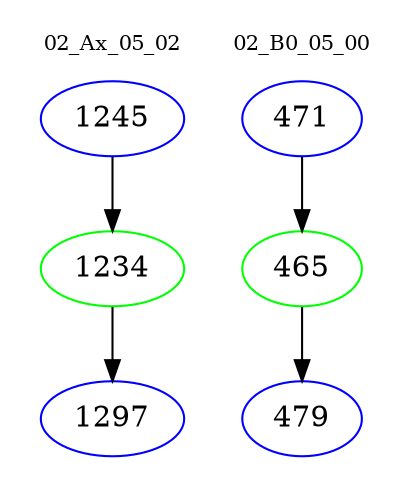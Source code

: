 digraph{
subgraph cluster_0 {
color = white
label = "02_Ax_05_02";
fontsize=10;
T0_1245 [label="1245", color="blue"]
T0_1245 -> T0_1234 [color="black"]
T0_1234 [label="1234", color="green"]
T0_1234 -> T0_1297 [color="black"]
T0_1297 [label="1297", color="blue"]
}
subgraph cluster_1 {
color = white
label = "02_B0_05_00";
fontsize=10;
T1_471 [label="471", color="blue"]
T1_471 -> T1_465 [color="black"]
T1_465 [label="465", color="green"]
T1_465 -> T1_479 [color="black"]
T1_479 [label="479", color="blue"]
}
}
